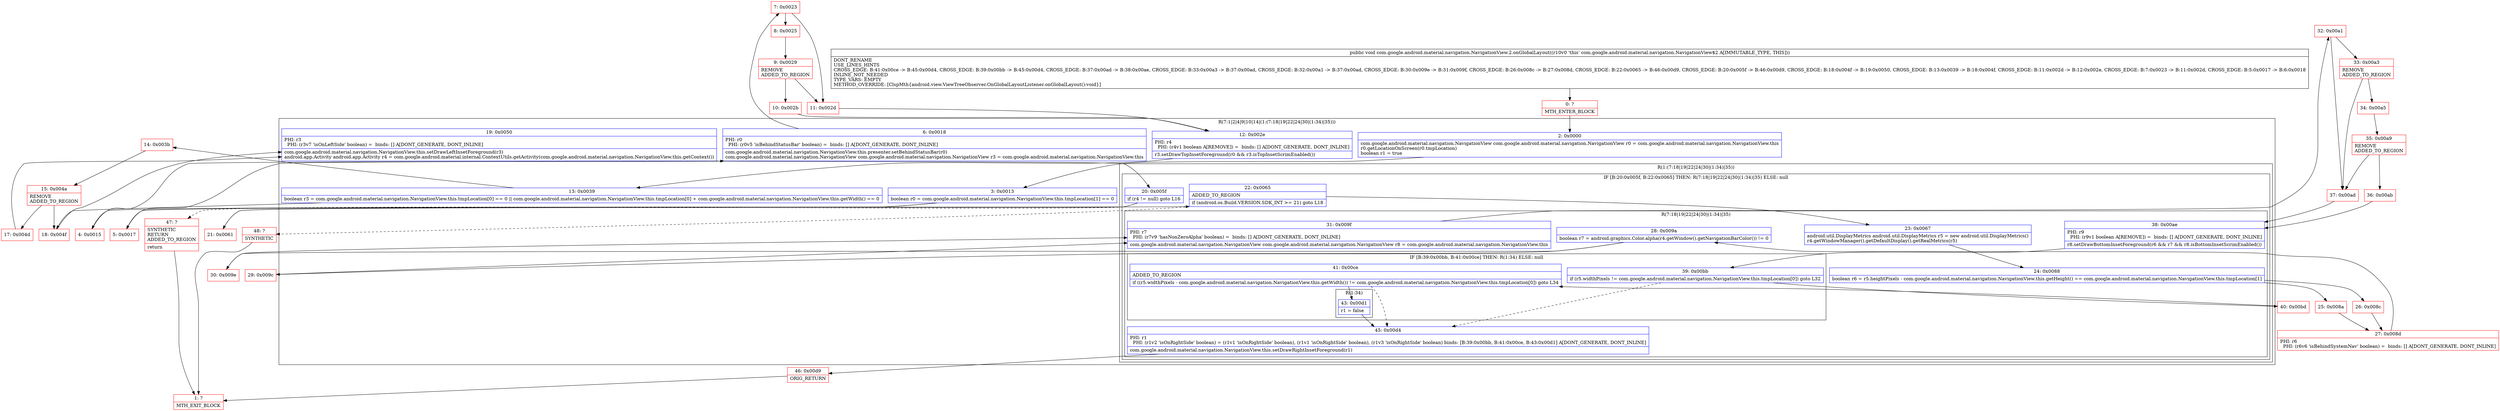 digraph "CFG forcom.google.android.material.navigation.NavigationView.2.onGlobalLayout()V" {
subgraph cluster_Region_569898342 {
label = "R(7:1|2|4|9|10|14|(1:(7:18|19|22|24|30|(1:34)|35)))";
node [shape=record,color=blue];
Node_2 [shape=record,label="{2\:\ 0x0000|com.google.android.material.navigation.NavigationView com.google.android.material.navigation.NavigationView r0 = com.google.android.material.navigation.NavigationView.this\lr0.getLocationOnScreen(r0.tmpLocation)\lboolean r1 = true\l}"];
Node_3 [shape=record,label="{3\:\ 0x0013|boolean r0 = com.google.android.material.navigation.NavigationView.this.tmpLocation[1] == 0\l}"];
Node_6 [shape=record,label="{6\:\ 0x0018|PHI: r0 \l  PHI: (r0v5 'isBehindStatusBar' boolean) =  binds: [] A[DONT_GENERATE, DONT_INLINE]\l|com.google.android.material.navigation.NavigationView.this.presenter.setBehindStatusBar(r0)\lcom.google.android.material.navigation.NavigationView com.google.android.material.navigation.NavigationView r3 = com.google.android.material.navigation.NavigationView.this\l}"];
Node_12 [shape=record,label="{12\:\ 0x002e|PHI: r4 \l  PHI: (r4v1 boolean A[REMOVE]) =  binds: [] A[DONT_GENERATE, DONT_INLINE]\l|r3.setDrawTopInsetForeground(r0 && r3.isTopInsetScrimEnabled())\l}"];
Node_13 [shape=record,label="{13\:\ 0x0039|boolean r3 = com.google.android.material.navigation.NavigationView.this.tmpLocation[0] == 0 \|\| com.google.android.material.navigation.NavigationView.this.tmpLocation[0] + com.google.android.material.navigation.NavigationView.this.getWidth() == 0\l}"];
Node_19 [shape=record,label="{19\:\ 0x0050|PHI: r3 \l  PHI: (r3v7 'isOnLeftSide' boolean) =  binds: [] A[DONT_GENERATE, DONT_INLINE]\l|com.google.android.material.navigation.NavigationView.this.setDrawLeftInsetForeground(r3)\landroid.app.Activity android.app.Activity r4 = com.google.android.material.internal.ContextUtils.getActivity(com.google.android.material.navigation.NavigationView.this.getContext())\l}"];
subgraph cluster_Region_1910533556 {
label = "R(1:(7:18|19|22|24|30|(1:34)|35))";
node [shape=record,color=blue];
subgraph cluster_IfRegion_2076445361 {
label = "IF [B:20:0x005f, B:22:0x0065] THEN: R(7:18|19|22|24|30|(1:34)|35) ELSE: null";
node [shape=record,color=blue];
Node_20 [shape=record,label="{20\:\ 0x005f|if (r4 != null) goto L16\l}"];
Node_22 [shape=record,label="{22\:\ 0x0065|ADDED_TO_REGION\l|if (android.os.Build.VERSION.SDK_INT \>= 21) goto L18\l}"];
subgraph cluster_Region_720807210 {
label = "R(7:18|19|22|24|30|(1:34)|35)";
node [shape=record,color=blue];
Node_23 [shape=record,label="{23\:\ 0x0067|android.util.DisplayMetrics android.util.DisplayMetrics r5 = new android.util.DisplayMetrics()\lr4.getWindowManager().getDefaultDisplay().getRealMetrics(r5)\l}"];
Node_24 [shape=record,label="{24\:\ 0x0088|boolean r6 = r5.heightPixels \- com.google.android.material.navigation.NavigationView.this.getHeight() == com.google.android.material.navigation.NavigationView.this.tmpLocation[1]\l}"];
Node_28 [shape=record,label="{28\:\ 0x009a|boolean r7 = android.graphics.Color.alpha(r4.getWindow().getNavigationBarColor()) != 0\l}"];
Node_31 [shape=record,label="{31\:\ 0x009f|PHI: r7 \l  PHI: (r7v9 'hasNonZeroAlpha' boolean) =  binds: [] A[DONT_GENERATE, DONT_INLINE]\l|com.google.android.material.navigation.NavigationView com.google.android.material.navigation.NavigationView r8 = com.google.android.material.navigation.NavigationView.this\l}"];
Node_38 [shape=record,label="{38\:\ 0x00ae|PHI: r9 \l  PHI: (r9v1 boolean A[REMOVE]) =  binds: [] A[DONT_GENERATE, DONT_INLINE]\l|r8.setDrawBottomInsetForeground(r6 && r7 && r8.isBottomInsetScrimEnabled())\l}"];
subgraph cluster_IfRegion_1703320682 {
label = "IF [B:39:0x00bb, B:41:0x00ce] THEN: R(1:34) ELSE: null";
node [shape=record,color=blue];
Node_39 [shape=record,label="{39\:\ 0x00bb|if (r5.widthPixels != com.google.android.material.navigation.NavigationView.this.tmpLocation[0]) goto L32\l}"];
Node_41 [shape=record,label="{41\:\ 0x00ce|ADDED_TO_REGION\l|if ((r5.widthPixels \- com.google.android.material.navigation.NavigationView.this.getWidth()) != com.google.android.material.navigation.NavigationView.this.tmpLocation[0]) goto L34\l}"];
subgraph cluster_Region_58342308 {
label = "R(1:34)";
node [shape=record,color=blue];
Node_43 [shape=record,label="{43\:\ 0x00d1|r1 = false\l}"];
}
}
Node_45 [shape=record,label="{45\:\ 0x00d4|PHI: r1 \l  PHI: (r1v2 'isOnRightSide' boolean) = (r1v1 'isOnRightSide' boolean), (r1v1 'isOnRightSide' boolean), (r1v3 'isOnRightSide' boolean) binds: [B:39:0x00bb, B:41:0x00ce, B:43:0x00d1] A[DONT_GENERATE, DONT_INLINE]\l|com.google.android.material.navigation.NavigationView.this.setDrawRightInsetForeground(r1)\l}"];
}
}
}
}
Node_0 [shape=record,color=red,label="{0\:\ ?|MTH_ENTER_BLOCK\l}"];
Node_4 [shape=record,color=red,label="{4\:\ 0x0015}"];
Node_7 [shape=record,color=red,label="{7\:\ 0x0023}"];
Node_8 [shape=record,color=red,label="{8\:\ 0x0025}"];
Node_9 [shape=record,color=red,label="{9\:\ 0x0029|REMOVE\lADDED_TO_REGION\l}"];
Node_10 [shape=record,color=red,label="{10\:\ 0x002b}"];
Node_14 [shape=record,color=red,label="{14\:\ 0x003b}"];
Node_15 [shape=record,color=red,label="{15\:\ 0x004a|REMOVE\lADDED_TO_REGION\l}"];
Node_17 [shape=record,color=red,label="{17\:\ 0x004d}"];
Node_21 [shape=record,color=red,label="{21\:\ 0x0061}"];
Node_25 [shape=record,color=red,label="{25\:\ 0x008a}"];
Node_27 [shape=record,color=red,label="{27\:\ 0x008d|PHI: r6 \l  PHI: (r6v6 'isBehindSystemNav' boolean) =  binds: [] A[DONT_GENERATE, DONT_INLINE]\l}"];
Node_29 [shape=record,color=red,label="{29\:\ 0x009c}"];
Node_32 [shape=record,color=red,label="{32\:\ 0x00a1}"];
Node_33 [shape=record,color=red,label="{33\:\ 0x00a3|REMOVE\lADDED_TO_REGION\l}"];
Node_34 [shape=record,color=red,label="{34\:\ 0x00a5}"];
Node_35 [shape=record,color=red,label="{35\:\ 0x00a9|REMOVE\lADDED_TO_REGION\l}"];
Node_36 [shape=record,color=red,label="{36\:\ 0x00ab}"];
Node_40 [shape=record,color=red,label="{40\:\ 0x00bd}"];
Node_46 [shape=record,color=red,label="{46\:\ 0x00d9|ORIG_RETURN\l}"];
Node_1 [shape=record,color=red,label="{1\:\ ?|MTH_EXIT_BLOCK\l}"];
Node_37 [shape=record,color=red,label="{37\:\ 0x00ad}"];
Node_30 [shape=record,color=red,label="{30\:\ 0x009e}"];
Node_26 [shape=record,color=red,label="{26\:\ 0x008c}"];
Node_48 [shape=record,color=red,label="{48\:\ ?|SYNTHETIC\l}"];
Node_47 [shape=record,color=red,label="{47\:\ ?|SYNTHETIC\lRETURN\lADDED_TO_REGION\l|return\l}"];
Node_18 [shape=record,color=red,label="{18\:\ 0x004f}"];
Node_11 [shape=record,color=red,label="{11\:\ 0x002d}"];
Node_5 [shape=record,color=red,label="{5\:\ 0x0017}"];
MethodNode[shape=record,label="{public void com.google.android.material.navigation.NavigationView.2.onGlobalLayout((r10v0 'this' com.google.android.material.navigation.NavigationView$2 A[IMMUTABLE_TYPE, THIS]))  | DONT_RENAME\lUSE_LINES_HINTS\lCROSS_EDGE: B:41:0x00ce \-\> B:45:0x00d4, CROSS_EDGE: B:39:0x00bb \-\> B:45:0x00d4, CROSS_EDGE: B:37:0x00ad \-\> B:38:0x00ae, CROSS_EDGE: B:33:0x00a3 \-\> B:37:0x00ad, CROSS_EDGE: B:32:0x00a1 \-\> B:37:0x00ad, CROSS_EDGE: B:30:0x009e \-\> B:31:0x009f, CROSS_EDGE: B:26:0x008c \-\> B:27:0x008d, CROSS_EDGE: B:22:0x0065 \-\> B:46:0x00d9, CROSS_EDGE: B:20:0x005f \-\> B:46:0x00d9, CROSS_EDGE: B:18:0x004f \-\> B:19:0x0050, CROSS_EDGE: B:13:0x0039 \-\> B:18:0x004f, CROSS_EDGE: B:11:0x002d \-\> B:12:0x002e, CROSS_EDGE: B:7:0x0023 \-\> B:11:0x002d, CROSS_EDGE: B:5:0x0017 \-\> B:6:0x0018\lINLINE_NOT_NEEDED\lTYPE_VARS: EMPTY\lMETHOD_OVERRIDE: [ClspMth\{android.view.ViewTreeObserver.OnGlobalLayoutListener.onGlobalLayout():void\}]\l}"];
MethodNode -> Node_0;Node_2 -> Node_3;
Node_3 -> Node_4;
Node_3 -> Node_5;
Node_6 -> Node_7;
Node_12 -> Node_13;
Node_13 -> Node_14;
Node_13 -> Node_18;
Node_19 -> Node_20;
Node_20 -> Node_21;
Node_20 -> Node_47[style=dashed];
Node_22 -> Node_23;
Node_22 -> Node_48[style=dashed];
Node_23 -> Node_24;
Node_24 -> Node_25;
Node_24 -> Node_26;
Node_28 -> Node_29;
Node_28 -> Node_30;
Node_31 -> Node_32;
Node_38 -> Node_39;
Node_39 -> Node_40;
Node_39 -> Node_45[style=dashed];
Node_41 -> Node_43;
Node_41 -> Node_45[style=dashed];
Node_43 -> Node_45;
Node_45 -> Node_46;
Node_0 -> Node_2;
Node_4 -> Node_6;
Node_7 -> Node_8;
Node_7 -> Node_11;
Node_8 -> Node_9;
Node_9 -> Node_10;
Node_9 -> Node_11;
Node_10 -> Node_12;
Node_14 -> Node_15;
Node_15 -> Node_17;
Node_15 -> Node_18;
Node_17 -> Node_19;
Node_21 -> Node_22;
Node_25 -> Node_27;
Node_27 -> Node_28;
Node_29 -> Node_31;
Node_32 -> Node_33;
Node_32 -> Node_37;
Node_33 -> Node_34;
Node_33 -> Node_37;
Node_34 -> Node_35;
Node_35 -> Node_36;
Node_35 -> Node_37;
Node_36 -> Node_38;
Node_40 -> Node_41;
Node_46 -> Node_1;
Node_37 -> Node_38;
Node_30 -> Node_31;
Node_26 -> Node_27;
Node_48 -> Node_1;
Node_47 -> Node_1;
Node_18 -> Node_19;
Node_11 -> Node_12;
Node_5 -> Node_6;
}

